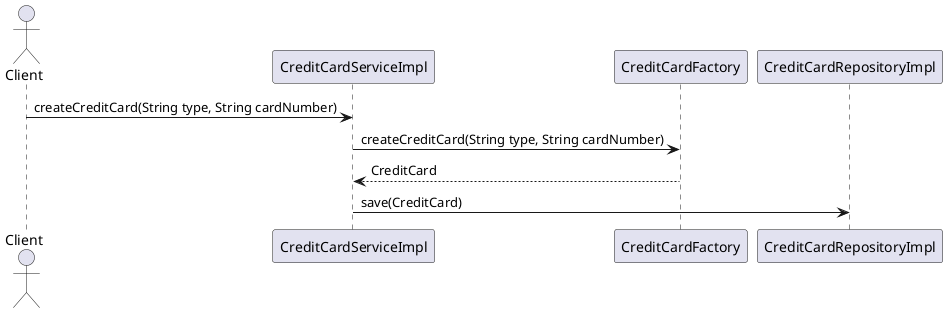 @startuml
actor Client
Client -> CreditCardServiceImpl : createCreditCard(String type, String cardNumber)
CreditCardServiceImpl -> CreditCardFactory : createCreditCard(String type, String cardNumber)
CreditCardFactory --> CreditCardServiceImpl : CreditCard
CreditCardServiceImpl -> CreditCardRepositoryImpl : save(CreditCard)

@enduml
